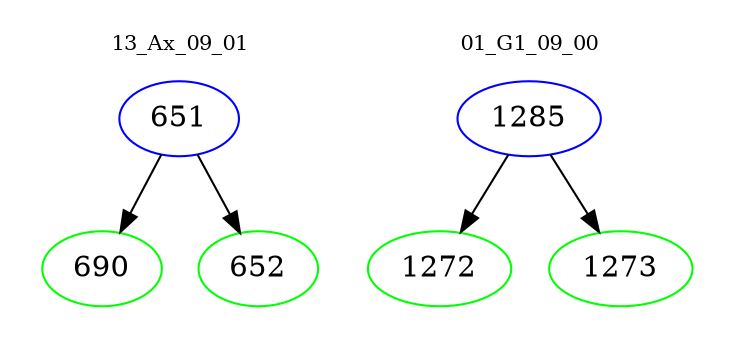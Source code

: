 digraph{
subgraph cluster_0 {
color = white
label = "13_Ax_09_01";
fontsize=10;
T0_651 [label="651", color="blue"]
T0_651 -> T0_690 [color="black"]
T0_690 [label="690", color="green"]
T0_651 -> T0_652 [color="black"]
T0_652 [label="652", color="green"]
}
subgraph cluster_1 {
color = white
label = "01_G1_09_00";
fontsize=10;
T1_1285 [label="1285", color="blue"]
T1_1285 -> T1_1272 [color="black"]
T1_1272 [label="1272", color="green"]
T1_1285 -> T1_1273 [color="black"]
T1_1273 [label="1273", color="green"]
}
}
